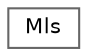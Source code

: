 digraph "Graphical Class Hierarchy"
{
 // LATEX_PDF_SIZE
  bgcolor="transparent";
  edge [fontname=Helvetica,fontsize=10,labelfontname=Helvetica,labelfontsize=10];
  node [fontname=Helvetica,fontsize=10,shape=box,height=0.2,width=0.4];
  rankdir="LR";
  Node0 [id="Node000000",label="Mls",height=0.2,width=0.4,color="grey40", fillcolor="white", style="filled",URL="$classMls.html",tooltip="Computes deformation gradients and stress tensors using Moving Least Squares (MLS) interpolation on a..."];
}
